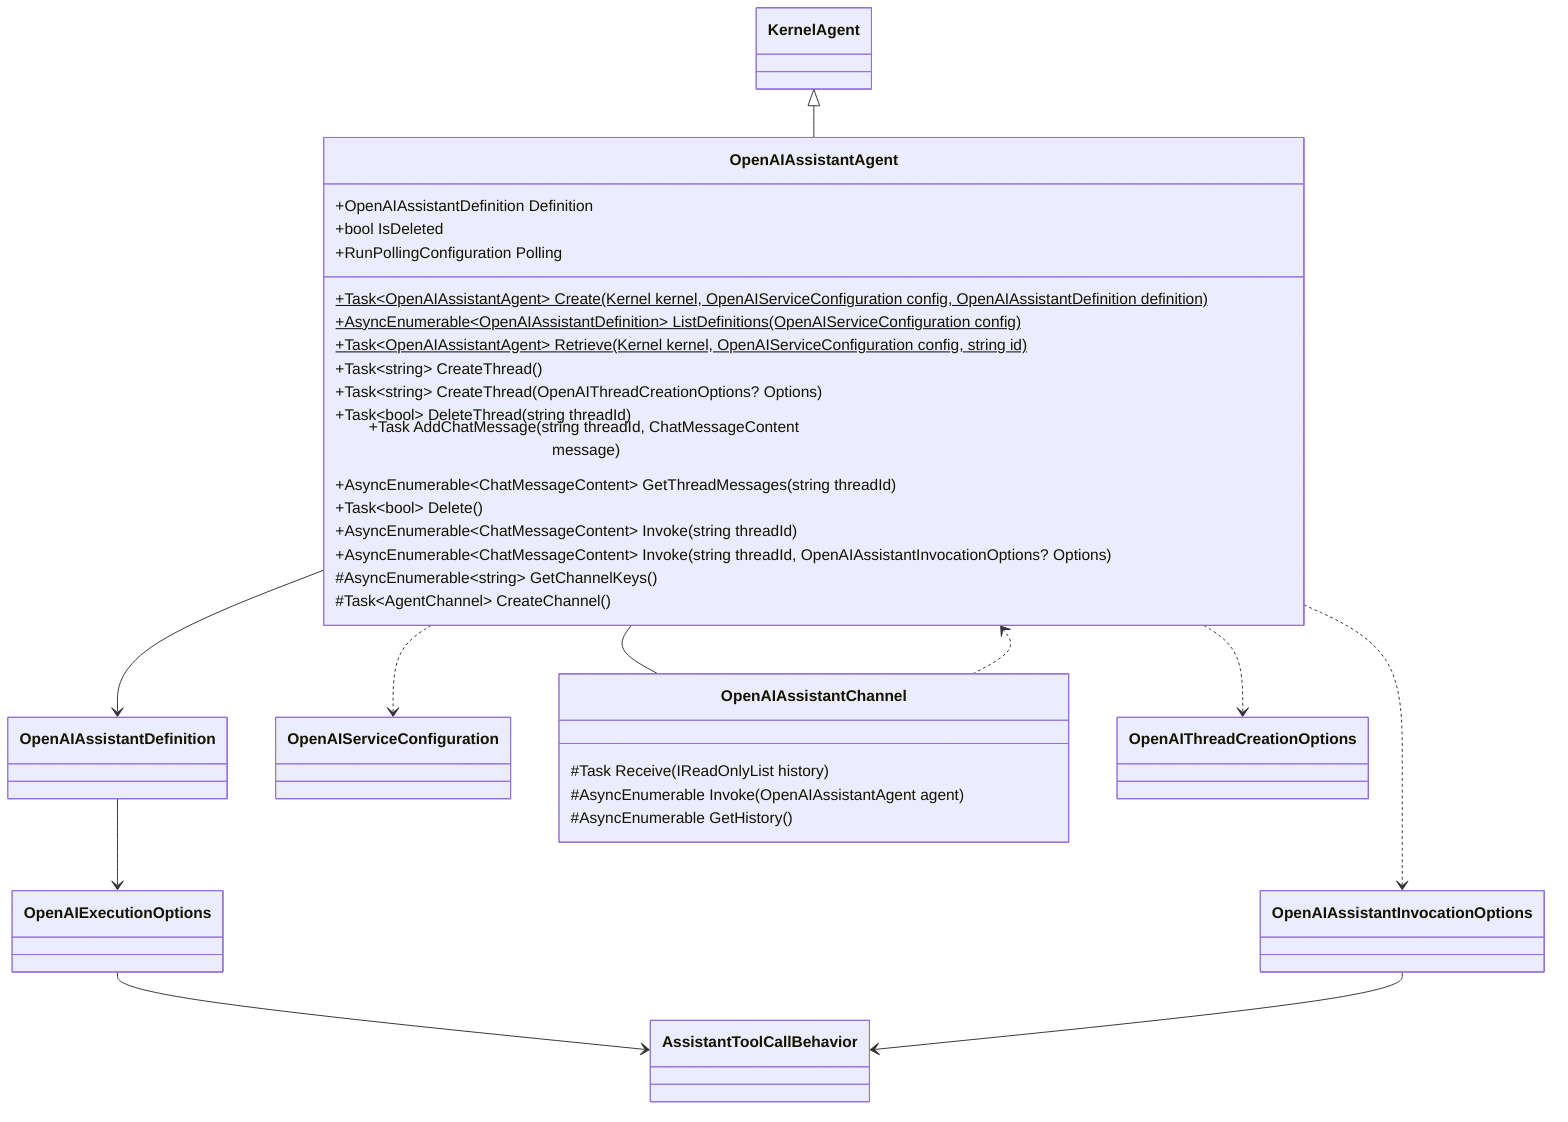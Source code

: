 classDiagram

    KernelAgent
    OpenAIAssistantDefinition
    OpenAIAssistantDefinition --> OpenAIExecutionOptions
    OpenAIExecutionOptions
    OpenAIExecutionOptions --> AssistantToolCallBehavior
    OpenAIServiceConfiguration
    OpenAIAssistantInvocationOptions
    OpenAIAssistantInvocationOptions --> AssistantToolCallBehavior
    OpenAIThreadCreationOptions

    KernelAgent <|-- OpenAIAssistantAgent
    OpenAIAssistantAgent ..> OpenAIServiceConfiguration
    OpenAIAssistantAgent -- OpenAIAssistantChannel
    OpenAIAssistantAgent --> OpenAIAssistantDefinition
    OpenAIAssistantAgent ..> OpenAIAssistantInvocationOptions
    OpenAIAssistantAgent ..> OpenAIThreadCreationOptions
    class OpenAIAssistantAgent {
        +OpenAIAssistantDefinition Definition
        +bool IsDeleted
        +RunPollingConfiguration Polling
        +Task~OpenAIAssistantAgent~ Create(Kernel kernel, OpenAIServiceConfiguration config, OpenAIAssistantDefinition definition)$
        +AsyncEnumerable~OpenAIAssistantDefinition~ ListDefinitions(OpenAIServiceConfiguration config)$
        +Task~OpenAIAssistantAgent~ Retrieve(Kernel kernel, OpenAIServiceConfiguration config, string id)$
        +Task~string~ CreateThread()
        +Task~string~ CreateThread(OpenAIThreadCreationOptions? Options)
        +Task~bool~ DeleteThread(string threadId)
        +Task AddChatMessage(string threadId, ChatMessageContent message)
        +AsyncEnumerable~ChatMessageContent~ GetThreadMessages(string threadId)
        +Task~bool~ Delete()
        +AsyncEnumerable~ChatMessageContent~ Invoke(string threadId)
        +AsyncEnumerable~ChatMessageContent~ Invoke(string threadId, OpenAIAssistantInvocationOptions? Options)
        #AsyncEnumerable~string~ GetChannelKeys()
        #Task~AgentChannel~ CreateChannel()
    }

    OpenAIAssistantChannel ..> OpenAIAssistantAgent
    class OpenAIAssistantChannel {
        #Task Receive(IReadOnlyList<ChatMessageContent> history)
        #AsyncEnumerable<ChatMessageContent> Invoke(OpenAIAssistantAgent agent)
        #AsyncEnumerable<ChatMessageContent> GetHistory()
    }